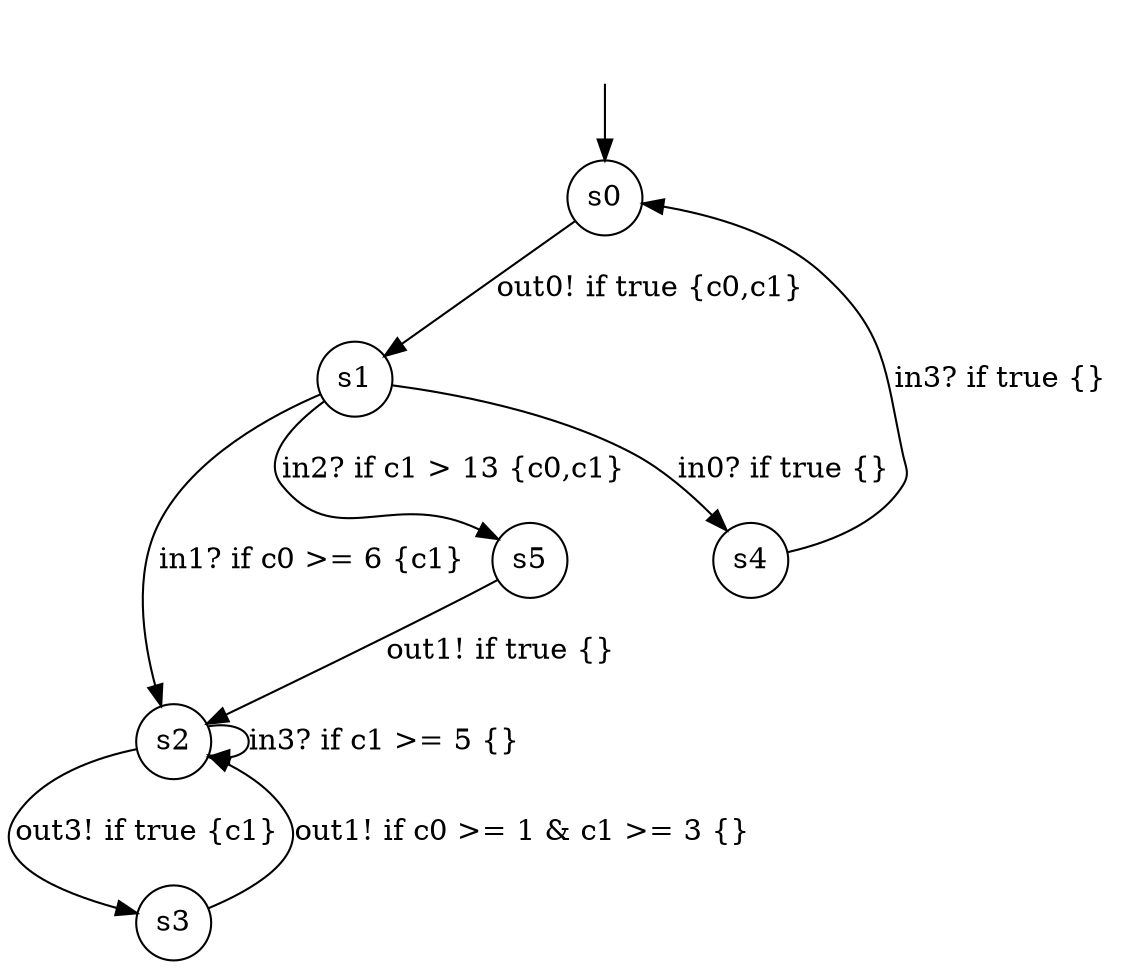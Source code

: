 digraph g {
__start0 [label="" shape="none"];
s0 [shape="circle" margin=0 label="s0"];
s1 [shape="circle" margin=0 label="s1"];
s2 [shape="circle" margin=0 label="s2"];
s3 [shape="circle" margin=0 label="s3"];
s4 [shape="circle" margin=0 label="s4"];
s5 [shape="circle" margin=0 label="s5"];
s0 -> s1 [label="out0! if true {c0,c1} "];
s1 -> s2 [label="in1? if c0 >= 6 {c1} "];
s1 -> s4 [label="in0? if true {} "];
s1 -> s5 [label="in2? if c1 > 13 {c0,c1} "];
s2 -> s2 [label="in3? if c1 >= 5 {} "];
s2 -> s3 [label="out3! if true {c1} "];
s3 -> s2 [label="out1! if c0 >= 1 & c1 >= 3 {} "];
s4 -> s0 [label="in3? if true {} "];
s5 -> s2 [label="out1! if true {} "];
__start0 -> s0;
}
